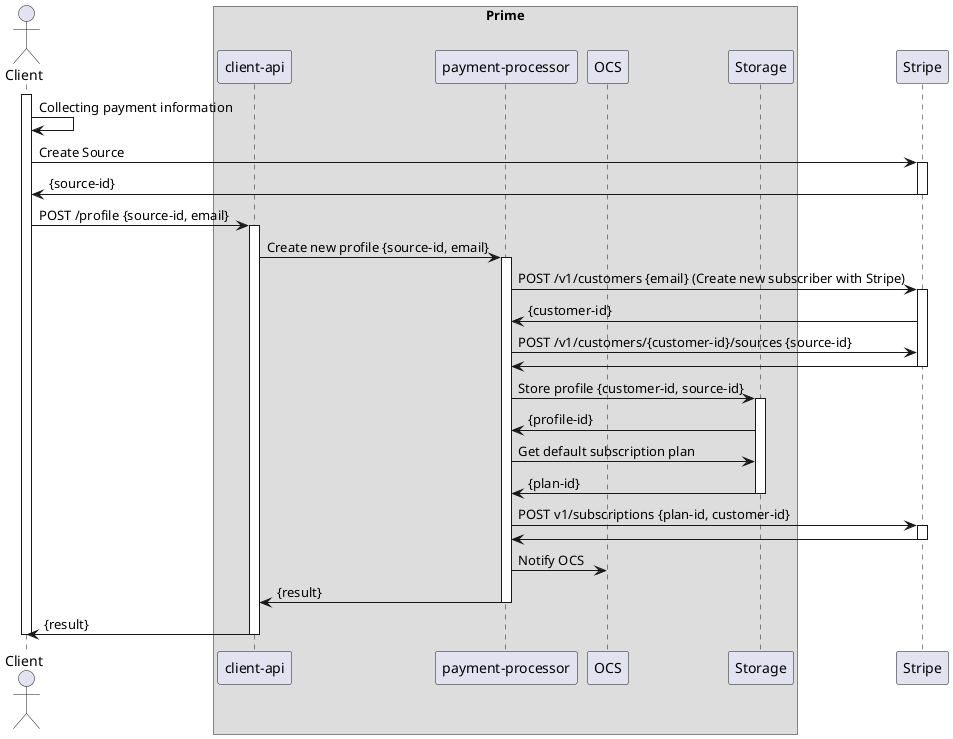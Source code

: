 @startuml

actor Client
participant Client

box "Prime"
    participant "client-api"
    participant "payment-processor"
    participant OCS
    participant Storage
end box
participant Stripe

activate Client
    Client -> Client : Collecting payment information

    Client -> Stripe : Create Source
    activate Stripe
    Stripe -> Client : {source-id}
    deactivate Stripe

    Client -> "client-api": POST /profile {source-id, email}
    activate "client-api"

    "client-api" -> "payment-processor" : Create new profile {source-id, email}
    activate "payment-processor"

    "payment-processor" -> Stripe : POST /v1/customers {email} (Create new subscriber with Stripe)
    activate Stripe
    "Stripe" -> "payment-processor" : {customer-id}

    "payment-processor" -> Stripe : POST /v1/customers/{customer-id}/sources {source-id}
    "Stripe" -> "payment-processor"
    deactivate Stripe

    "payment-processor" -> Storage : Store profile {customer-id, source-id}
    activate Storage
    Storage -> "payment-processor" : {profile-id}

    "payment-processor" -> Storage : Get default subscription plan
    Storage -> "payment-processor" : {plan-id}
    deactivate Storage

    "payment-processor" -> Stripe : POST v1/subscriptions {plan-id, customer-id}
    activate Stripe
    "Stripe" -> "payment-processor"
    deactivate Stripe

    "payment-processor" -> OCS : Notify OCS

    "payment-processor" -> "client-api" : {result}
    deactivate "payment-processor"

    "client-api" -> Client : {result}
    deactivate "client-api"

deactivate Client

@enduml

